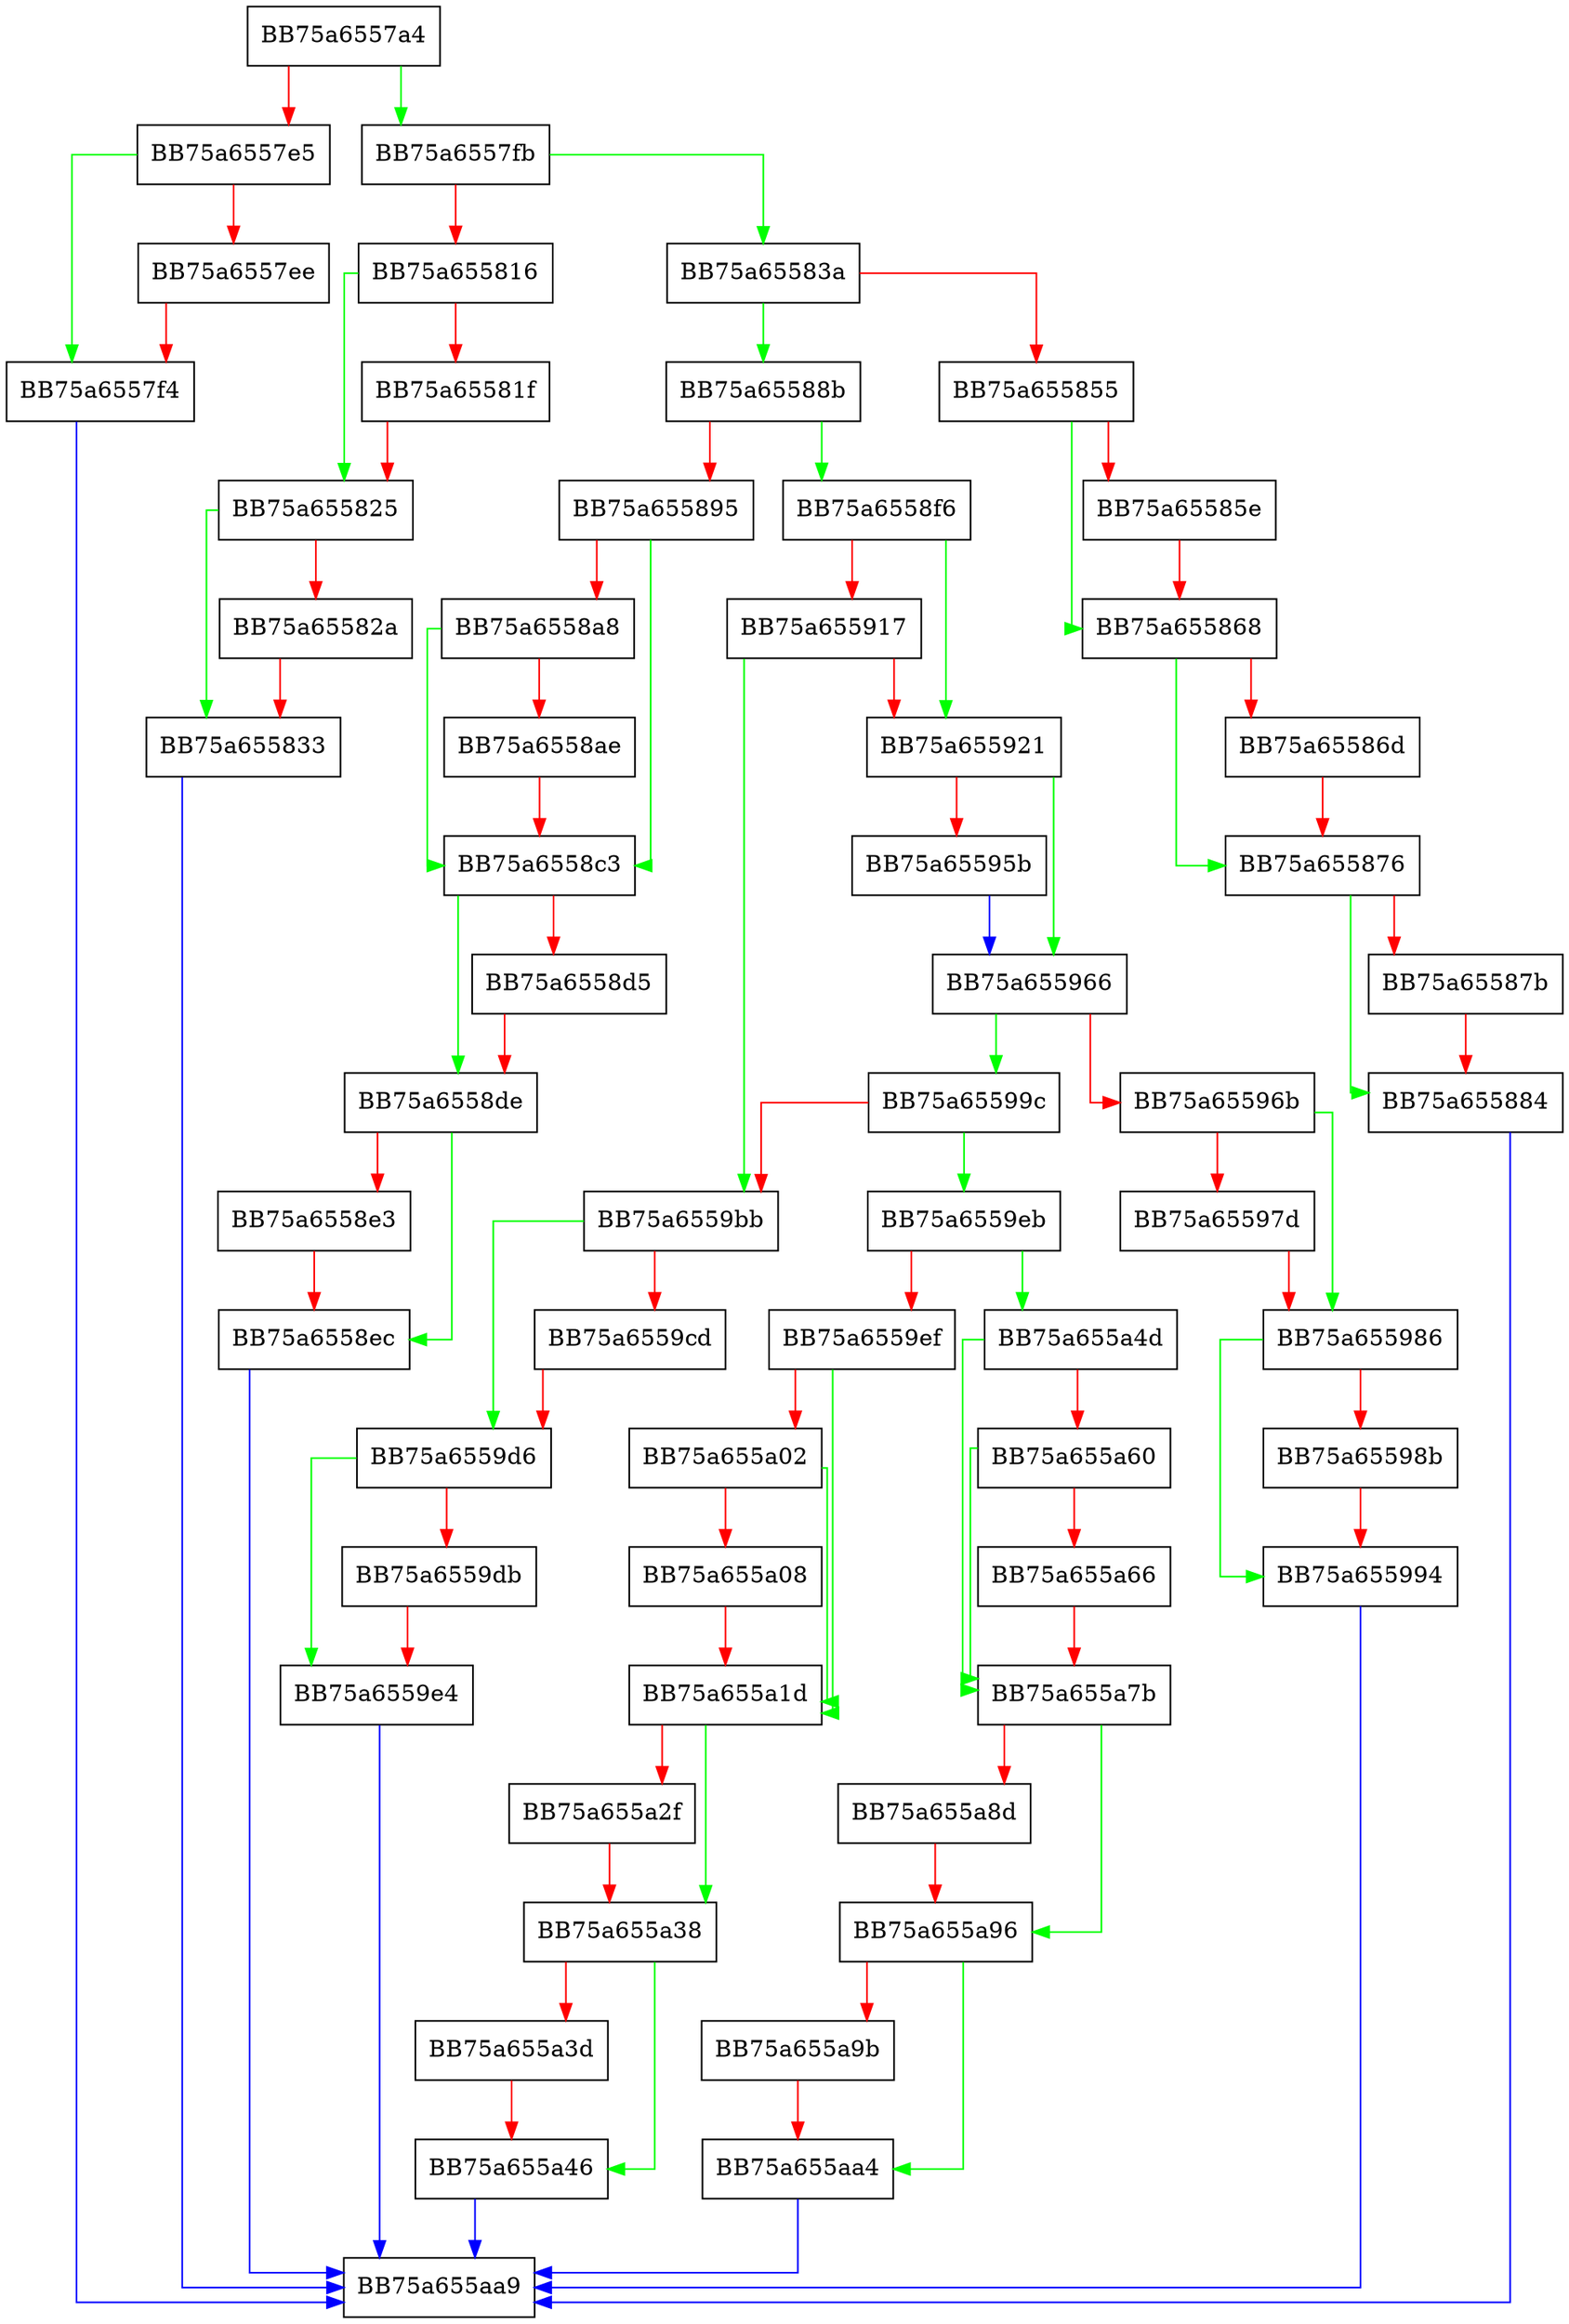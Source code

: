 digraph IsWscServiceRunning {
  node [shape="box"];
  graph [splines=ortho];
  BB75a6557a4 -> BB75a6557fb [color="green"];
  BB75a6557a4 -> BB75a6557e5 [color="red"];
  BB75a6557e5 -> BB75a6557f4 [color="green"];
  BB75a6557e5 -> BB75a6557ee [color="red"];
  BB75a6557ee -> BB75a6557f4 [color="red"];
  BB75a6557f4 -> BB75a655aa9 [color="blue"];
  BB75a6557fb -> BB75a65583a [color="green"];
  BB75a6557fb -> BB75a655816 [color="red"];
  BB75a655816 -> BB75a655825 [color="green"];
  BB75a655816 -> BB75a65581f [color="red"];
  BB75a65581f -> BB75a655825 [color="red"];
  BB75a655825 -> BB75a655833 [color="green"];
  BB75a655825 -> BB75a65582a [color="red"];
  BB75a65582a -> BB75a655833 [color="red"];
  BB75a655833 -> BB75a655aa9 [color="blue"];
  BB75a65583a -> BB75a65588b [color="green"];
  BB75a65583a -> BB75a655855 [color="red"];
  BB75a655855 -> BB75a655868 [color="green"];
  BB75a655855 -> BB75a65585e [color="red"];
  BB75a65585e -> BB75a655868 [color="red"];
  BB75a655868 -> BB75a655876 [color="green"];
  BB75a655868 -> BB75a65586d [color="red"];
  BB75a65586d -> BB75a655876 [color="red"];
  BB75a655876 -> BB75a655884 [color="green"];
  BB75a655876 -> BB75a65587b [color="red"];
  BB75a65587b -> BB75a655884 [color="red"];
  BB75a655884 -> BB75a655aa9 [color="blue"];
  BB75a65588b -> BB75a6558f6 [color="green"];
  BB75a65588b -> BB75a655895 [color="red"];
  BB75a655895 -> BB75a6558c3 [color="green"];
  BB75a655895 -> BB75a6558a8 [color="red"];
  BB75a6558a8 -> BB75a6558c3 [color="green"];
  BB75a6558a8 -> BB75a6558ae [color="red"];
  BB75a6558ae -> BB75a6558c3 [color="red"];
  BB75a6558c3 -> BB75a6558de [color="green"];
  BB75a6558c3 -> BB75a6558d5 [color="red"];
  BB75a6558d5 -> BB75a6558de [color="red"];
  BB75a6558de -> BB75a6558ec [color="green"];
  BB75a6558de -> BB75a6558e3 [color="red"];
  BB75a6558e3 -> BB75a6558ec [color="red"];
  BB75a6558ec -> BB75a655aa9 [color="blue"];
  BB75a6558f6 -> BB75a655921 [color="green"];
  BB75a6558f6 -> BB75a655917 [color="red"];
  BB75a655917 -> BB75a6559bb [color="green"];
  BB75a655917 -> BB75a655921 [color="red"];
  BB75a655921 -> BB75a655966 [color="green"];
  BB75a655921 -> BB75a65595b [color="red"];
  BB75a65595b -> BB75a655966 [color="blue"];
  BB75a655966 -> BB75a65599c [color="green"];
  BB75a655966 -> BB75a65596b [color="red"];
  BB75a65596b -> BB75a655986 [color="green"];
  BB75a65596b -> BB75a65597d [color="red"];
  BB75a65597d -> BB75a655986 [color="red"];
  BB75a655986 -> BB75a655994 [color="green"];
  BB75a655986 -> BB75a65598b [color="red"];
  BB75a65598b -> BB75a655994 [color="red"];
  BB75a655994 -> BB75a655aa9 [color="blue"];
  BB75a65599c -> BB75a6559eb [color="green"];
  BB75a65599c -> BB75a6559bb [color="red"];
  BB75a6559bb -> BB75a6559d6 [color="green"];
  BB75a6559bb -> BB75a6559cd [color="red"];
  BB75a6559cd -> BB75a6559d6 [color="red"];
  BB75a6559d6 -> BB75a6559e4 [color="green"];
  BB75a6559d6 -> BB75a6559db [color="red"];
  BB75a6559db -> BB75a6559e4 [color="red"];
  BB75a6559e4 -> BB75a655aa9 [color="blue"];
  BB75a6559eb -> BB75a655a4d [color="green"];
  BB75a6559eb -> BB75a6559ef [color="red"];
  BB75a6559ef -> BB75a655a1d [color="green"];
  BB75a6559ef -> BB75a655a02 [color="red"];
  BB75a655a02 -> BB75a655a1d [color="green"];
  BB75a655a02 -> BB75a655a08 [color="red"];
  BB75a655a08 -> BB75a655a1d [color="red"];
  BB75a655a1d -> BB75a655a38 [color="green"];
  BB75a655a1d -> BB75a655a2f [color="red"];
  BB75a655a2f -> BB75a655a38 [color="red"];
  BB75a655a38 -> BB75a655a46 [color="green"];
  BB75a655a38 -> BB75a655a3d [color="red"];
  BB75a655a3d -> BB75a655a46 [color="red"];
  BB75a655a46 -> BB75a655aa9 [color="blue"];
  BB75a655a4d -> BB75a655a7b [color="green"];
  BB75a655a4d -> BB75a655a60 [color="red"];
  BB75a655a60 -> BB75a655a7b [color="green"];
  BB75a655a60 -> BB75a655a66 [color="red"];
  BB75a655a66 -> BB75a655a7b [color="red"];
  BB75a655a7b -> BB75a655a96 [color="green"];
  BB75a655a7b -> BB75a655a8d [color="red"];
  BB75a655a8d -> BB75a655a96 [color="red"];
  BB75a655a96 -> BB75a655aa4 [color="green"];
  BB75a655a96 -> BB75a655a9b [color="red"];
  BB75a655a9b -> BB75a655aa4 [color="red"];
  BB75a655aa4 -> BB75a655aa9 [color="blue"];
}